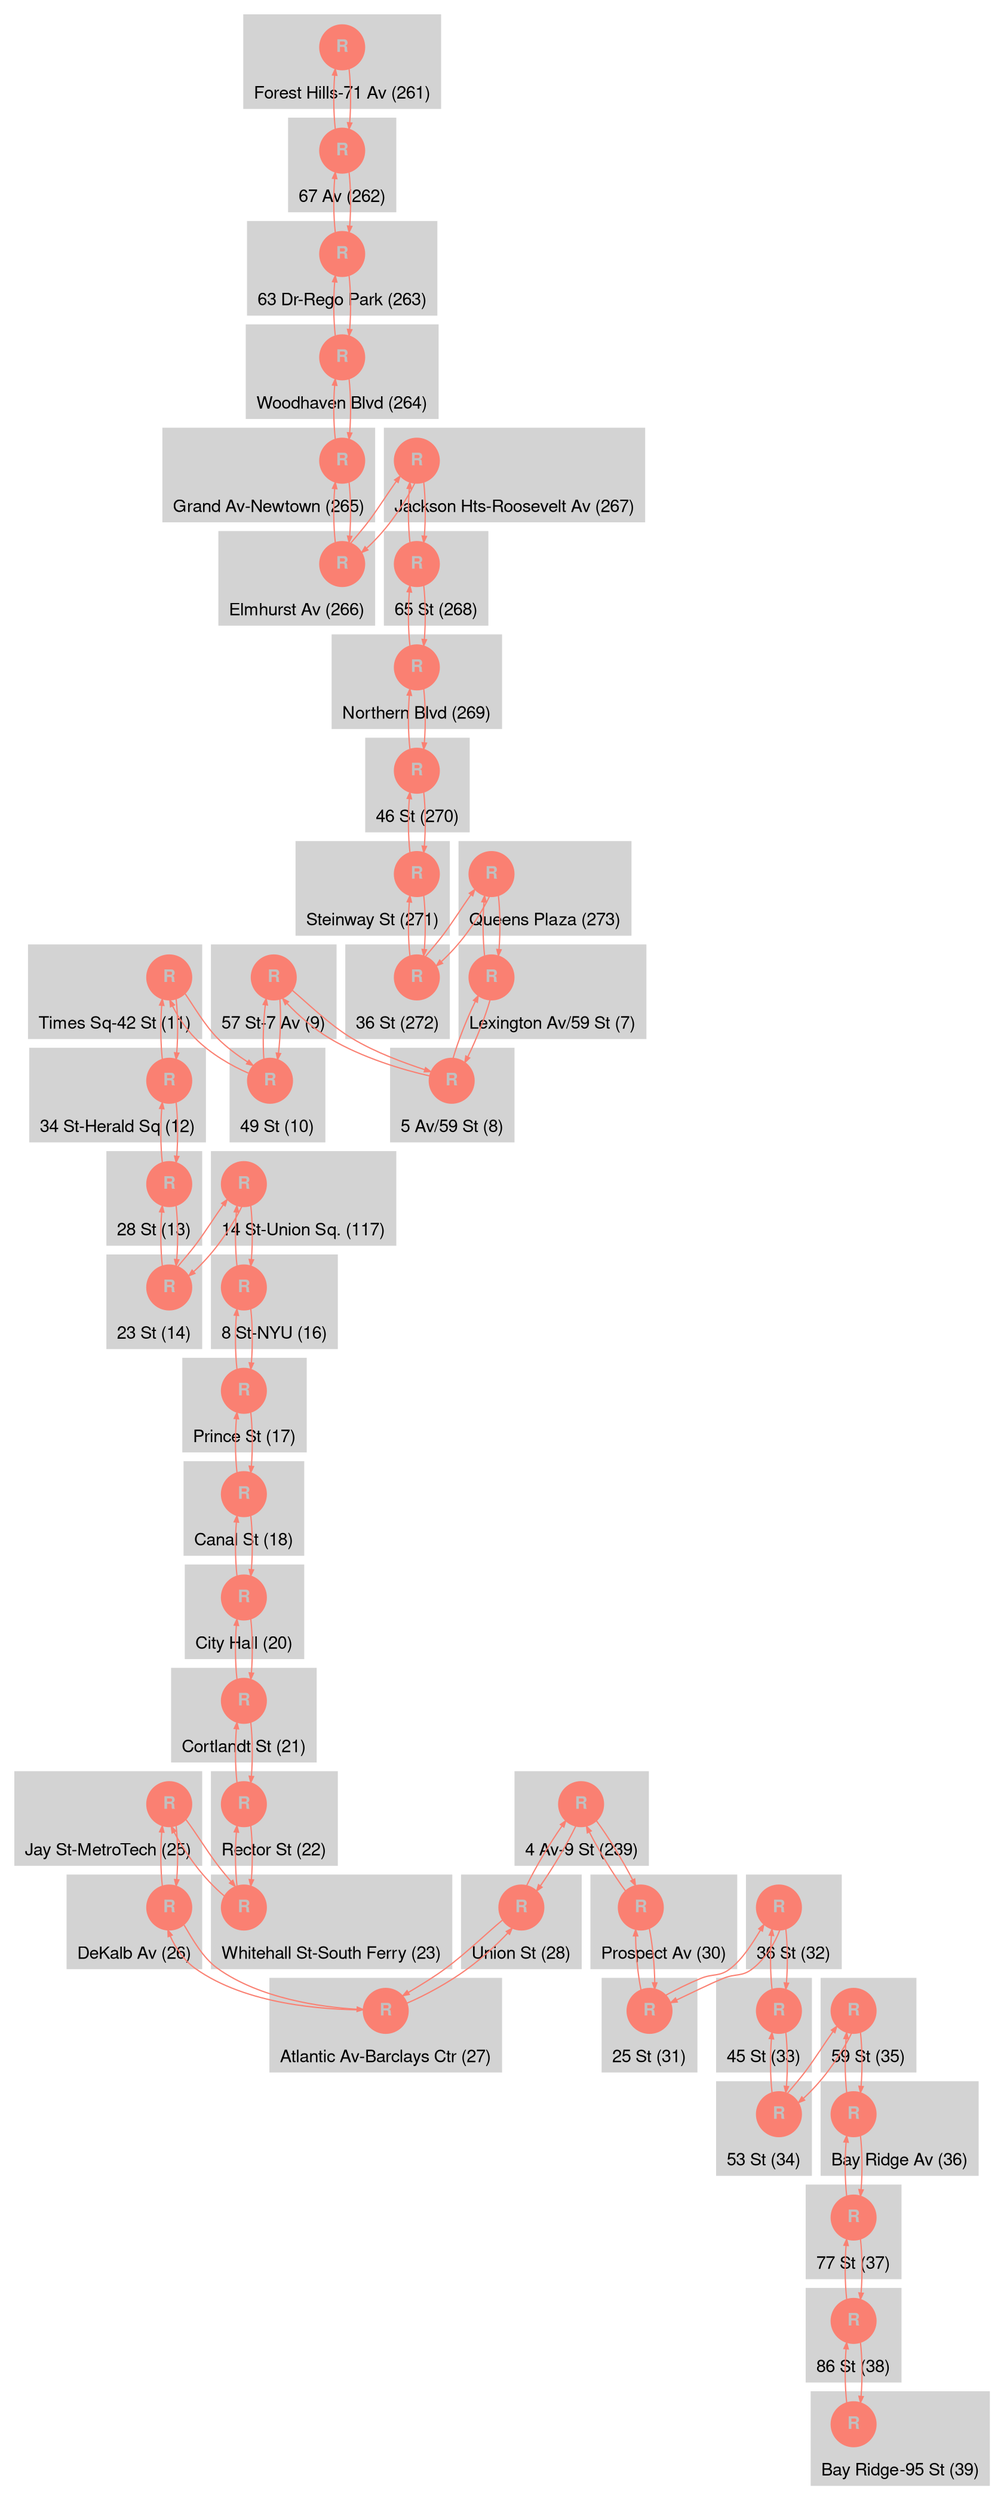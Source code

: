 
digraph G {
  fontname="Helvetica,Arial,sans-serif";
  node [fontname="Helvetica,Arial,sans-serif bold" labelloc="c"];
  edge [fontname="Helvetica,Arial,sans-serif" fontsize=8 arrowsize=0.5];
  
  subgraph cluster_25 {
    style=filled;
    color=lightgrey;
    labelloc="b";
    node [style=filled];
    node [label="R" fillcolor=salmon, color="salmon", penwidth=1, fontcolor=gray, shape="circle"]"25_R";
    label = "Jay St-MetroTech (25)";
  }

  subgraph cluster_26 {
    style=filled;
    color=lightgrey;
    labelloc="b";
    node [style=filled];
    node [label="R" fillcolor=salmon, color="salmon", penwidth=1, fontcolor=gray, shape="circle"]"26_R";
    label = "DeKalb Av (26)";
  }

  subgraph cluster_32 {
    style=filled;
    color=lightgrey;
    labelloc="b";
    node [style=filled];
    node [label="R" fillcolor=salmon, color="salmon", penwidth=1, fontcolor=gray, shape="circle"]"32_R";
    label = "36 St (32)";
  }

  subgraph cluster_27 {
    style=filled;
    color=lightgrey;
    labelloc="b";
    node [style=filled];
    node [label="R" fillcolor=salmon, color="salmon", penwidth=1, fontcolor=gray, shape="circle"]"27_R";
    label = "Atlantic Av-Barclays Ctr (27)";
  }

  subgraph cluster_261 {
    style=filled;
    color=lightgrey;
    labelloc="b";
    node [style=filled];
    node [label="R" fillcolor=salmon, color="salmon", penwidth=1, fontcolor=gray, shape="circle"]"261_R";
    label = "Forest Hills-71 Av (261)";
  }

  subgraph cluster_267 {
    style=filled;
    color=lightgrey;
    labelloc="b";
    node [style=filled];
    node [label="R" fillcolor=salmon, color="salmon", penwidth=1, fontcolor=gray, shape="circle"]"267_R";
    label = "Jackson Hts-Roosevelt Av (267)";
  }

  subgraph cluster_273 {
    style=filled;
    color=lightgrey;
    labelloc="b";
    node [style=filled];
    node [label="R" fillcolor=salmon, color="salmon", penwidth=1, fontcolor=gray, shape="circle"]"273_R";
    label = "Queens Plaza (273)";
  }

  subgraph cluster_239 {
    style=filled;
    color=lightgrey;
    labelloc="b";
    node [style=filled];
    node [label="R" fillcolor=salmon, color="salmon", penwidth=1, fontcolor=gray, shape="circle"]"239_R";
    label = "4 Av-9 St (239)";
  }

  subgraph cluster_117 {
    style=filled;
    color=lightgrey;
    labelloc="b";
    node [style=filled];
    node [label="R" fillcolor=salmon, color="salmon", penwidth=1, fontcolor=gray, shape="circle"]"117_R";
    label = "14 St-Union Sq. (117)";
  }

  subgraph cluster_262 {
    style=filled;
    color=lightgrey;
    labelloc="b";
    node [style=filled];
    node [label="R" fillcolor=salmon, color="salmon", penwidth=1, fontcolor=gray, shape="circle"]"262_R";
    label = "67 Av (262)";
  }

  subgraph cluster_263 {
    style=filled;
    color=lightgrey;
    labelloc="b";
    node [style=filled];
    node [label="R" fillcolor=salmon, color="salmon", penwidth=1, fontcolor=gray, shape="circle"]"263_R";
    label = "63 Dr-Rego Park (263)";
  }

  subgraph cluster_264 {
    style=filled;
    color=lightgrey;
    labelloc="b";
    node [style=filled];
    node [label="R" fillcolor=salmon, color="salmon", penwidth=1, fontcolor=gray, shape="circle"]"264_R";
    label = "Woodhaven Blvd (264)";
  }

  subgraph cluster_265 {
    style=filled;
    color=lightgrey;
    labelloc="b";
    node [style=filled];
    node [label="R" fillcolor=salmon, color="salmon", penwidth=1, fontcolor=gray, shape="circle"]"265_R";
    label = "Grand Av-Newtown (265)";
  }

  subgraph cluster_266 {
    style=filled;
    color=lightgrey;
    labelloc="b";
    node [style=filled];
    node [label="R" fillcolor=salmon, color="salmon", penwidth=1, fontcolor=gray, shape="circle"]"266_R";
    label = "Elmhurst Av (266)";
  }

  subgraph cluster_268 {
    style=filled;
    color=lightgrey;
    labelloc="b";
    node [style=filled];
    node [label="R" fillcolor=salmon, color="salmon", penwidth=1, fontcolor=gray, shape="circle"]"268_R";
    label = "65 St (268)";
  }

  subgraph cluster_269 {
    style=filled;
    color=lightgrey;
    labelloc="b";
    node [style=filled];
    node [label="R" fillcolor=salmon, color="salmon", penwidth=1, fontcolor=gray, shape="circle"]"269_R";
    label = "Northern Blvd (269)";
  }

  subgraph cluster_270 {
    style=filled;
    color=lightgrey;
    labelloc="b";
    node [style=filled];
    node [label="R" fillcolor=salmon, color="salmon", penwidth=1, fontcolor=gray, shape="circle"]"270_R";
    label = "46 St (270)";
  }

  subgraph cluster_271 {
    style=filled;
    color=lightgrey;
    labelloc="b";
    node [style=filled];
    node [label="R" fillcolor=salmon, color="salmon", penwidth=1, fontcolor=gray, shape="circle"]"271_R";
    label = "Steinway St (271)";
  }

  subgraph cluster_272 {
    style=filled;
    color=lightgrey;
    labelloc="b";
    node [style=filled];
    node [label="R" fillcolor=salmon, color="salmon", penwidth=1, fontcolor=gray, shape="circle"]"272_R";
    label = "36 St (272)";
  }

  subgraph cluster_11 {
    style=filled;
    color=lightgrey;
    labelloc="b";
    node [style=filled];
    node [label="R" fillcolor=salmon, color="salmon", penwidth=1, fontcolor=gray, shape="circle"]"11_R";
    label = "Times Sq-42 St (11)";
  }

  subgraph cluster_9 {
    style=filled;
    color=lightgrey;
    labelloc="b";
    node [style=filled];
    node [label="R" fillcolor=salmon, color="salmon", penwidth=1, fontcolor=gray, shape="circle"]"9_R";
    label = "57 St-7 Av (9)";
  }

  subgraph cluster_12 {
    style=filled;
    color=lightgrey;
    labelloc="b";
    node [style=filled];
    node [label="R" fillcolor=salmon, color="salmon", penwidth=1, fontcolor=gray, shape="circle"]"12_R";
    label = "34 St-Herald Sq (12)";
  }

  subgraph cluster_35 {
    style=filled;
    color=lightgrey;
    labelloc="b";
    node [style=filled];
    node [label="R" fillcolor=salmon, color="salmon", penwidth=1, fontcolor=gray, shape="circle"]"35_R";
    label = "59 St (35)";
  }

  subgraph cluster_10 {
    style=filled;
    color=lightgrey;
    labelloc="b";
    node [style=filled];
    node [label="R" fillcolor=salmon, color="salmon", penwidth=1, fontcolor=gray, shape="circle"]"10_R";
    label = "49 St (10)";
  }

  subgraph cluster_7 {
    style=filled;
    color=lightgrey;
    labelloc="b";
    node [style=filled];
    node [label="R" fillcolor=salmon, color="salmon", penwidth=1, fontcolor=gray, shape="circle"]"7_R";
    label = "Lexington Av/59 St (7)";
  }

  subgraph cluster_8 {
    style=filled;
    color=lightgrey;
    labelloc="b";
    node [style=filled];
    node [label="R" fillcolor=salmon, color="salmon", penwidth=1, fontcolor=gray, shape="circle"]"8_R";
    label = "5 Av/59 St (8)";
  }

  subgraph cluster_28 {
    style=filled;
    color=lightgrey;
    labelloc="b";
    node [style=filled];
    node [label="R" fillcolor=salmon, color="salmon", penwidth=1, fontcolor=gray, shape="circle"]"28_R";
    label = "Union St (28)";
  }

  subgraph cluster_30 {
    style=filled;
    color=lightgrey;
    labelloc="b";
    node [style=filled];
    node [label="R" fillcolor=salmon, color="salmon", penwidth=1, fontcolor=gray, shape="circle"]"30_R";
    label = "Prospect Av (30)";
  }

  subgraph cluster_31 {
    style=filled;
    color=lightgrey;
    labelloc="b";
    node [style=filled];
    node [label="R" fillcolor=salmon, color="salmon", penwidth=1, fontcolor=gray, shape="circle"]"31_R";
    label = "25 St (31)";
  }

  subgraph cluster_33 {
    style=filled;
    color=lightgrey;
    labelloc="b";
    node [style=filled];
    node [label="R" fillcolor=salmon, color="salmon", penwidth=1, fontcolor=gray, shape="circle"]"33_R";
    label = "45 St (33)";
  }

  subgraph cluster_34 {
    style=filled;
    color=lightgrey;
    labelloc="b";
    node [style=filled];
    node [label="R" fillcolor=salmon, color="salmon", penwidth=1, fontcolor=gray, shape="circle"]"34_R";
    label = "53 St (34)";
  }

  subgraph cluster_36 {
    style=filled;
    color=lightgrey;
    labelloc="b";
    node [style=filled];
    node [label="R" fillcolor=salmon, color="salmon", penwidth=1, fontcolor=gray, shape="circle"]"36_R";
    label = "Bay Ridge Av (36)";
  }

  subgraph cluster_37 {
    style=filled;
    color=lightgrey;
    labelloc="b";
    node [style=filled];
    node [label="R" fillcolor=salmon, color="salmon", penwidth=1, fontcolor=gray, shape="circle"]"37_R";
    label = "77 St (37)";
  }

  subgraph cluster_38 {
    style=filled;
    color=lightgrey;
    labelloc="b";
    node [style=filled];
    node [label="R" fillcolor=salmon, color="salmon", penwidth=1, fontcolor=gray, shape="circle"]"38_R";
    label = "86 St (38)";
  }

  subgraph cluster_39 {
    style=filled;
    color=lightgrey;
    labelloc="b";
    node [style=filled];
    node [label="R" fillcolor=salmon, color="salmon", penwidth=1, fontcolor=gray, shape="circle"]"39_R";
    label = "Bay Ridge-95 St (39)";
  }

  subgraph cluster_13 {
    style=filled;
    color=lightgrey;
    labelloc="b";
    node [style=filled];
    node [label="R" fillcolor=salmon, color="salmon", penwidth=1, fontcolor=gray, shape="circle"]"13_R";
    label = "28 St (13)";
  }

  subgraph cluster_14 {
    style=filled;
    color=lightgrey;
    labelloc="b";
    node [style=filled];
    node [label="R" fillcolor=salmon, color="salmon", penwidth=1, fontcolor=gray, shape="circle"]"14_R";
    label = "23 St (14)";
  }

  subgraph cluster_16 {
    style=filled;
    color=lightgrey;
    labelloc="b";
    node [style=filled];
    node [label="R" fillcolor=salmon, color="salmon", penwidth=1, fontcolor=gray, shape="circle"]"16_R";
    label = "8 St-NYU (16)";
  }

  subgraph cluster_17 {
    style=filled;
    color=lightgrey;
    labelloc="b";
    node [style=filled];
    node [label="R" fillcolor=salmon, color="salmon", penwidth=1, fontcolor=gray, shape="circle"]"17_R";
    label = "Prince St (17)";
  }

  subgraph cluster_18 {
    style=filled;
    color=lightgrey;
    labelloc="b";
    node [style=filled];
    node [label="R" fillcolor=salmon, color="salmon", penwidth=1, fontcolor=gray, shape="circle"]"18_R";
    label = "Canal St (18)";
  }

  subgraph cluster_20 {
    style=filled;
    color=lightgrey;
    labelloc="b";
    node [style=filled];
    node [label="R" fillcolor=salmon, color="salmon", penwidth=1, fontcolor=gray, shape="circle"]"20_R";
    label = "City Hall (20)";
  }

  subgraph cluster_21 {
    style=filled;
    color=lightgrey;
    labelloc="b";
    node [style=filled];
    node [label="R" fillcolor=salmon, color="salmon", penwidth=1, fontcolor=gray, shape="circle"]"21_R";
    label = "Cortlandt St (21)";
  }

  subgraph cluster_22 {
    style=filled;
    color=lightgrey;
    labelloc="b";
    node [style=filled];
    node [label="R" fillcolor=salmon, color="salmon", penwidth=1, fontcolor=gray, shape="circle"]"22_R";
    label = "Rector St (22)";
  }

  subgraph cluster_23 {
    style=filled;
    color=lightgrey;
    labelloc="b";
    node [style=filled];
    node [label="R" fillcolor=salmon, color="salmon", penwidth=1, fontcolor=gray, shape="circle"]"23_R";
    label = "Whitehall St-South Ferry (23)";
  }

  "25_R" -> "23_R"[ color=salmon fontcolor=salmon penwidth=1 fontsize=8 arrowsize=0.5];
  "25_R" -> "26_R"[ color=salmon fontcolor=salmon penwidth=1 fontsize=8 arrowsize=0.5];
  "26_R" -> "27_R"[ color=salmon fontcolor=salmon penwidth=1 fontsize=8 arrowsize=0.5];
  "26_R" -> "25_R"[ color=salmon fontcolor=salmon penwidth=1 fontsize=8 arrowsize=0.5];
  "32_R" -> "31_R"[ color=salmon fontcolor=salmon penwidth=1 fontsize=8 arrowsize=0.5];
  "32_R" -> "33_R"[ color=salmon fontcolor=salmon penwidth=1 fontsize=8 arrowsize=0.5];
  "27_R" -> "28_R"[ color=salmon fontcolor=salmon penwidth=1 fontsize=8 arrowsize=0.5];
  "27_R" -> "26_R"[ color=salmon fontcolor=salmon penwidth=1 fontsize=8 arrowsize=0.5];
  "261_R" -> "262_R"[ color=salmon fontcolor=salmon penwidth=1 fontsize=8 arrowsize=0.5];
  "267_R" -> "266_R"[ color=salmon fontcolor=salmon penwidth=1 fontsize=8 arrowsize=0.5];
  "267_R" -> "268_R"[ color=salmon fontcolor=salmon penwidth=1 fontsize=8 arrowsize=0.5];
  "273_R" -> "272_R"[ color=salmon fontcolor=salmon penwidth=1 fontsize=8 arrowsize=0.5];
  "273_R" -> "7_R"[ color=salmon fontcolor=salmon penwidth=1 fontsize=8 arrowsize=0.5];
  "239_R" -> "28_R"[ color=salmon fontcolor=salmon penwidth=1 fontsize=8 arrowsize=0.5];
  "239_R" -> "30_R"[ color=salmon fontcolor=salmon penwidth=1 fontsize=8 arrowsize=0.5];
  "117_R" -> "16_R"[ color=salmon fontcolor=salmon penwidth=1 fontsize=8 arrowsize=0.5];
  "117_R" -> "14_R"[ color=salmon fontcolor=salmon penwidth=1 fontsize=8 arrowsize=0.5];
  "262_R" -> "261_R"[ color=salmon fontcolor=salmon penwidth=1 fontsize=8 arrowsize=0.5];
  "262_R" -> "263_R"[ color=salmon fontcolor=salmon penwidth=1 fontsize=8 arrowsize=0.5];
  "263_R" -> "262_R"[ color=salmon fontcolor=salmon penwidth=1 fontsize=8 arrowsize=0.5];
  "263_R" -> "264_R"[ color=salmon fontcolor=salmon penwidth=1 fontsize=8 arrowsize=0.5];
  "264_R" -> "263_R"[ color=salmon fontcolor=salmon penwidth=1 fontsize=8 arrowsize=0.5];
  "264_R" -> "265_R"[ color=salmon fontcolor=salmon penwidth=1 fontsize=8 arrowsize=0.5];
  "265_R" -> "264_R"[ color=salmon fontcolor=salmon penwidth=1 fontsize=8 arrowsize=0.5];
  "265_R" -> "266_R"[ color=salmon fontcolor=salmon penwidth=1 fontsize=8 arrowsize=0.5];
  "266_R" -> "265_R"[ color=salmon fontcolor=salmon penwidth=1 fontsize=8 arrowsize=0.5];
  "266_R" -> "267_R"[ color=salmon fontcolor=salmon penwidth=1 fontsize=8 arrowsize=0.5];
  "268_R" -> "267_R"[ color=salmon fontcolor=salmon penwidth=1 fontsize=8 arrowsize=0.5];
  "268_R" -> "269_R"[ color=salmon fontcolor=salmon penwidth=1 fontsize=8 arrowsize=0.5];
  "269_R" -> "268_R"[ color=salmon fontcolor=salmon penwidth=1 fontsize=8 arrowsize=0.5];
  "269_R" -> "270_R"[ color=salmon fontcolor=salmon penwidth=1 fontsize=8 arrowsize=0.5];
  "270_R" -> "269_R"[ color=salmon fontcolor=salmon penwidth=1 fontsize=8 arrowsize=0.5];
  "270_R" -> "271_R"[ color=salmon fontcolor=salmon penwidth=1 fontsize=8 arrowsize=0.5];
  "271_R" -> "270_R"[ color=salmon fontcolor=salmon penwidth=1 fontsize=8 arrowsize=0.5];
  "271_R" -> "272_R"[ color=salmon fontcolor=salmon penwidth=1 fontsize=8 arrowsize=0.5];
  "272_R" -> "271_R"[ color=salmon fontcolor=salmon penwidth=1 fontsize=8 arrowsize=0.5];
  "272_R" -> "273_R"[ color=salmon fontcolor=salmon penwidth=1 fontsize=8 arrowsize=0.5];
  "11_R" -> "12_R"[ color=salmon fontcolor=salmon penwidth=1 fontsize=8 arrowsize=0.5];
  "11_R" -> "10_R"[ color=salmon fontcolor=salmon penwidth=1 fontsize=8 arrowsize=0.5];
  "9_R" -> "10_R"[ color=salmon fontcolor=salmon penwidth=1 fontsize=8 arrowsize=0.5];
  "9_R" -> "8_R"[ color=salmon fontcolor=salmon penwidth=1 fontsize=8 arrowsize=0.5];
  "12_R" -> "11_R"[ color=salmon fontcolor=salmon penwidth=1 fontsize=8 arrowsize=0.5];
  "12_R" -> "13_R"[ color=salmon fontcolor=salmon penwidth=1 fontsize=8 arrowsize=0.5];
  "35_R" -> "34_R"[ color=salmon fontcolor=salmon penwidth=1 fontsize=8 arrowsize=0.5];
  "35_R" -> "36_R"[ color=salmon fontcolor=salmon penwidth=1 fontsize=8 arrowsize=0.5];
  "10_R" -> "9_R"[ color=salmon fontcolor=salmon penwidth=1 fontsize=8 arrowsize=0.5];
  "10_R" -> "11_R"[ color=salmon fontcolor=salmon penwidth=1 fontsize=8 arrowsize=0.5];
  "7_R" -> "8_R"[ color=salmon fontcolor=salmon penwidth=1 fontsize=8 arrowsize=0.5];
  "7_R" -> "273_R"[ color=salmon fontcolor=salmon penwidth=1 fontsize=8 arrowsize=0.5];
  "8_R" -> "7_R"[ color=salmon fontcolor=salmon penwidth=1 fontsize=8 arrowsize=0.5];
  "8_R" -> "9_R"[ color=salmon fontcolor=salmon penwidth=1 fontsize=8 arrowsize=0.5];
  "28_R" -> "27_R"[ color=salmon fontcolor=salmon penwidth=1 fontsize=8 arrowsize=0.5];
  "28_R" -> "239_R"[ color=salmon fontcolor=salmon penwidth=1 fontsize=8 arrowsize=0.5];
  "30_R" -> "239_R"[ color=salmon fontcolor=salmon penwidth=1 fontsize=8 arrowsize=0.5];
  "30_R" -> "31_R"[ color=salmon fontcolor=salmon penwidth=1 fontsize=8 arrowsize=0.5];
  "31_R" -> "30_R"[ color=salmon fontcolor=salmon penwidth=1 fontsize=8 arrowsize=0.5];
  "31_R" -> "32_R"[ color=salmon fontcolor=salmon penwidth=1 fontsize=8 arrowsize=0.5];
  "33_R" -> "32_R"[ color=salmon fontcolor=salmon penwidth=1 fontsize=8 arrowsize=0.5];
  "33_R" -> "34_R"[ color=salmon fontcolor=salmon penwidth=1 fontsize=8 arrowsize=0.5];
  "34_R" -> "33_R"[ color=salmon fontcolor=salmon penwidth=1 fontsize=8 arrowsize=0.5];
  "34_R" -> "35_R"[ color=salmon fontcolor=salmon penwidth=1 fontsize=8 arrowsize=0.5];
  "36_R" -> "35_R"[ color=salmon fontcolor=salmon penwidth=1 fontsize=8 arrowsize=0.5];
  "36_R" -> "37_R"[ color=salmon fontcolor=salmon penwidth=1 fontsize=8 arrowsize=0.5];
  "37_R" -> "36_R"[ color=salmon fontcolor=salmon penwidth=1 fontsize=8 arrowsize=0.5];
  "37_R" -> "38_R"[ color=salmon fontcolor=salmon penwidth=1 fontsize=8 arrowsize=0.5];
  "38_R" -> "37_R"[ color=salmon fontcolor=salmon penwidth=1 fontsize=8 arrowsize=0.5];
  "38_R" -> "39_R"[ color=salmon fontcolor=salmon penwidth=1 fontsize=8 arrowsize=0.5];
  "39_R" -> "38_R"[ color=salmon fontcolor=salmon penwidth=1 fontsize=8 arrowsize=0.5];
  "13_R" -> "12_R"[ color=salmon fontcolor=salmon penwidth=1 fontsize=8 arrowsize=0.5];
  "13_R" -> "14_R"[ color=salmon fontcolor=salmon penwidth=1 fontsize=8 arrowsize=0.5];
  "14_R" -> "13_R"[ color=salmon fontcolor=salmon penwidth=1 fontsize=8 arrowsize=0.5];
  "14_R" -> "117_R"[ color=salmon fontcolor=salmon penwidth=1 fontsize=8 arrowsize=0.5];
  "16_R" -> "117_R"[ color=salmon fontcolor=salmon penwidth=1 fontsize=8 arrowsize=0.5];
  "16_R" -> "17_R"[ color=salmon fontcolor=salmon penwidth=1 fontsize=8 arrowsize=0.5];
  "17_R" -> "16_R"[ color=salmon fontcolor=salmon penwidth=1 fontsize=8 arrowsize=0.5];
  "17_R" -> "18_R"[ color=salmon fontcolor=salmon penwidth=1 fontsize=8 arrowsize=0.5];
  "18_R" -> "17_R"[ color=salmon fontcolor=salmon penwidth=1 fontsize=8 arrowsize=0.5];
  "18_R" -> "20_R"[ color=salmon fontcolor=salmon penwidth=1 fontsize=8 arrowsize=0.5];
  "20_R" -> "18_R"[ color=salmon fontcolor=salmon penwidth=1 fontsize=8 arrowsize=0.5];
  "20_R" -> "21_R"[ color=salmon fontcolor=salmon penwidth=1 fontsize=8 arrowsize=0.5];
  "21_R" -> "20_R"[ color=salmon fontcolor=salmon penwidth=1 fontsize=8 arrowsize=0.5];
  "21_R" -> "22_R"[ color=salmon fontcolor=salmon penwidth=1 fontsize=8 arrowsize=0.5];
  "22_R" -> "21_R"[ color=salmon fontcolor=salmon penwidth=1 fontsize=8 arrowsize=0.5];
  "22_R" -> "23_R"[ color=salmon fontcolor=salmon penwidth=1 fontsize=8 arrowsize=0.5];
  "23_R" -> "22_R"[ color=salmon fontcolor=salmon penwidth=1 fontsize=8 arrowsize=0.5];
  "23_R" -> "25_R"[ color=salmon fontcolor=salmon penwidth=1 fontsize=8 arrowsize=0.5];

}
